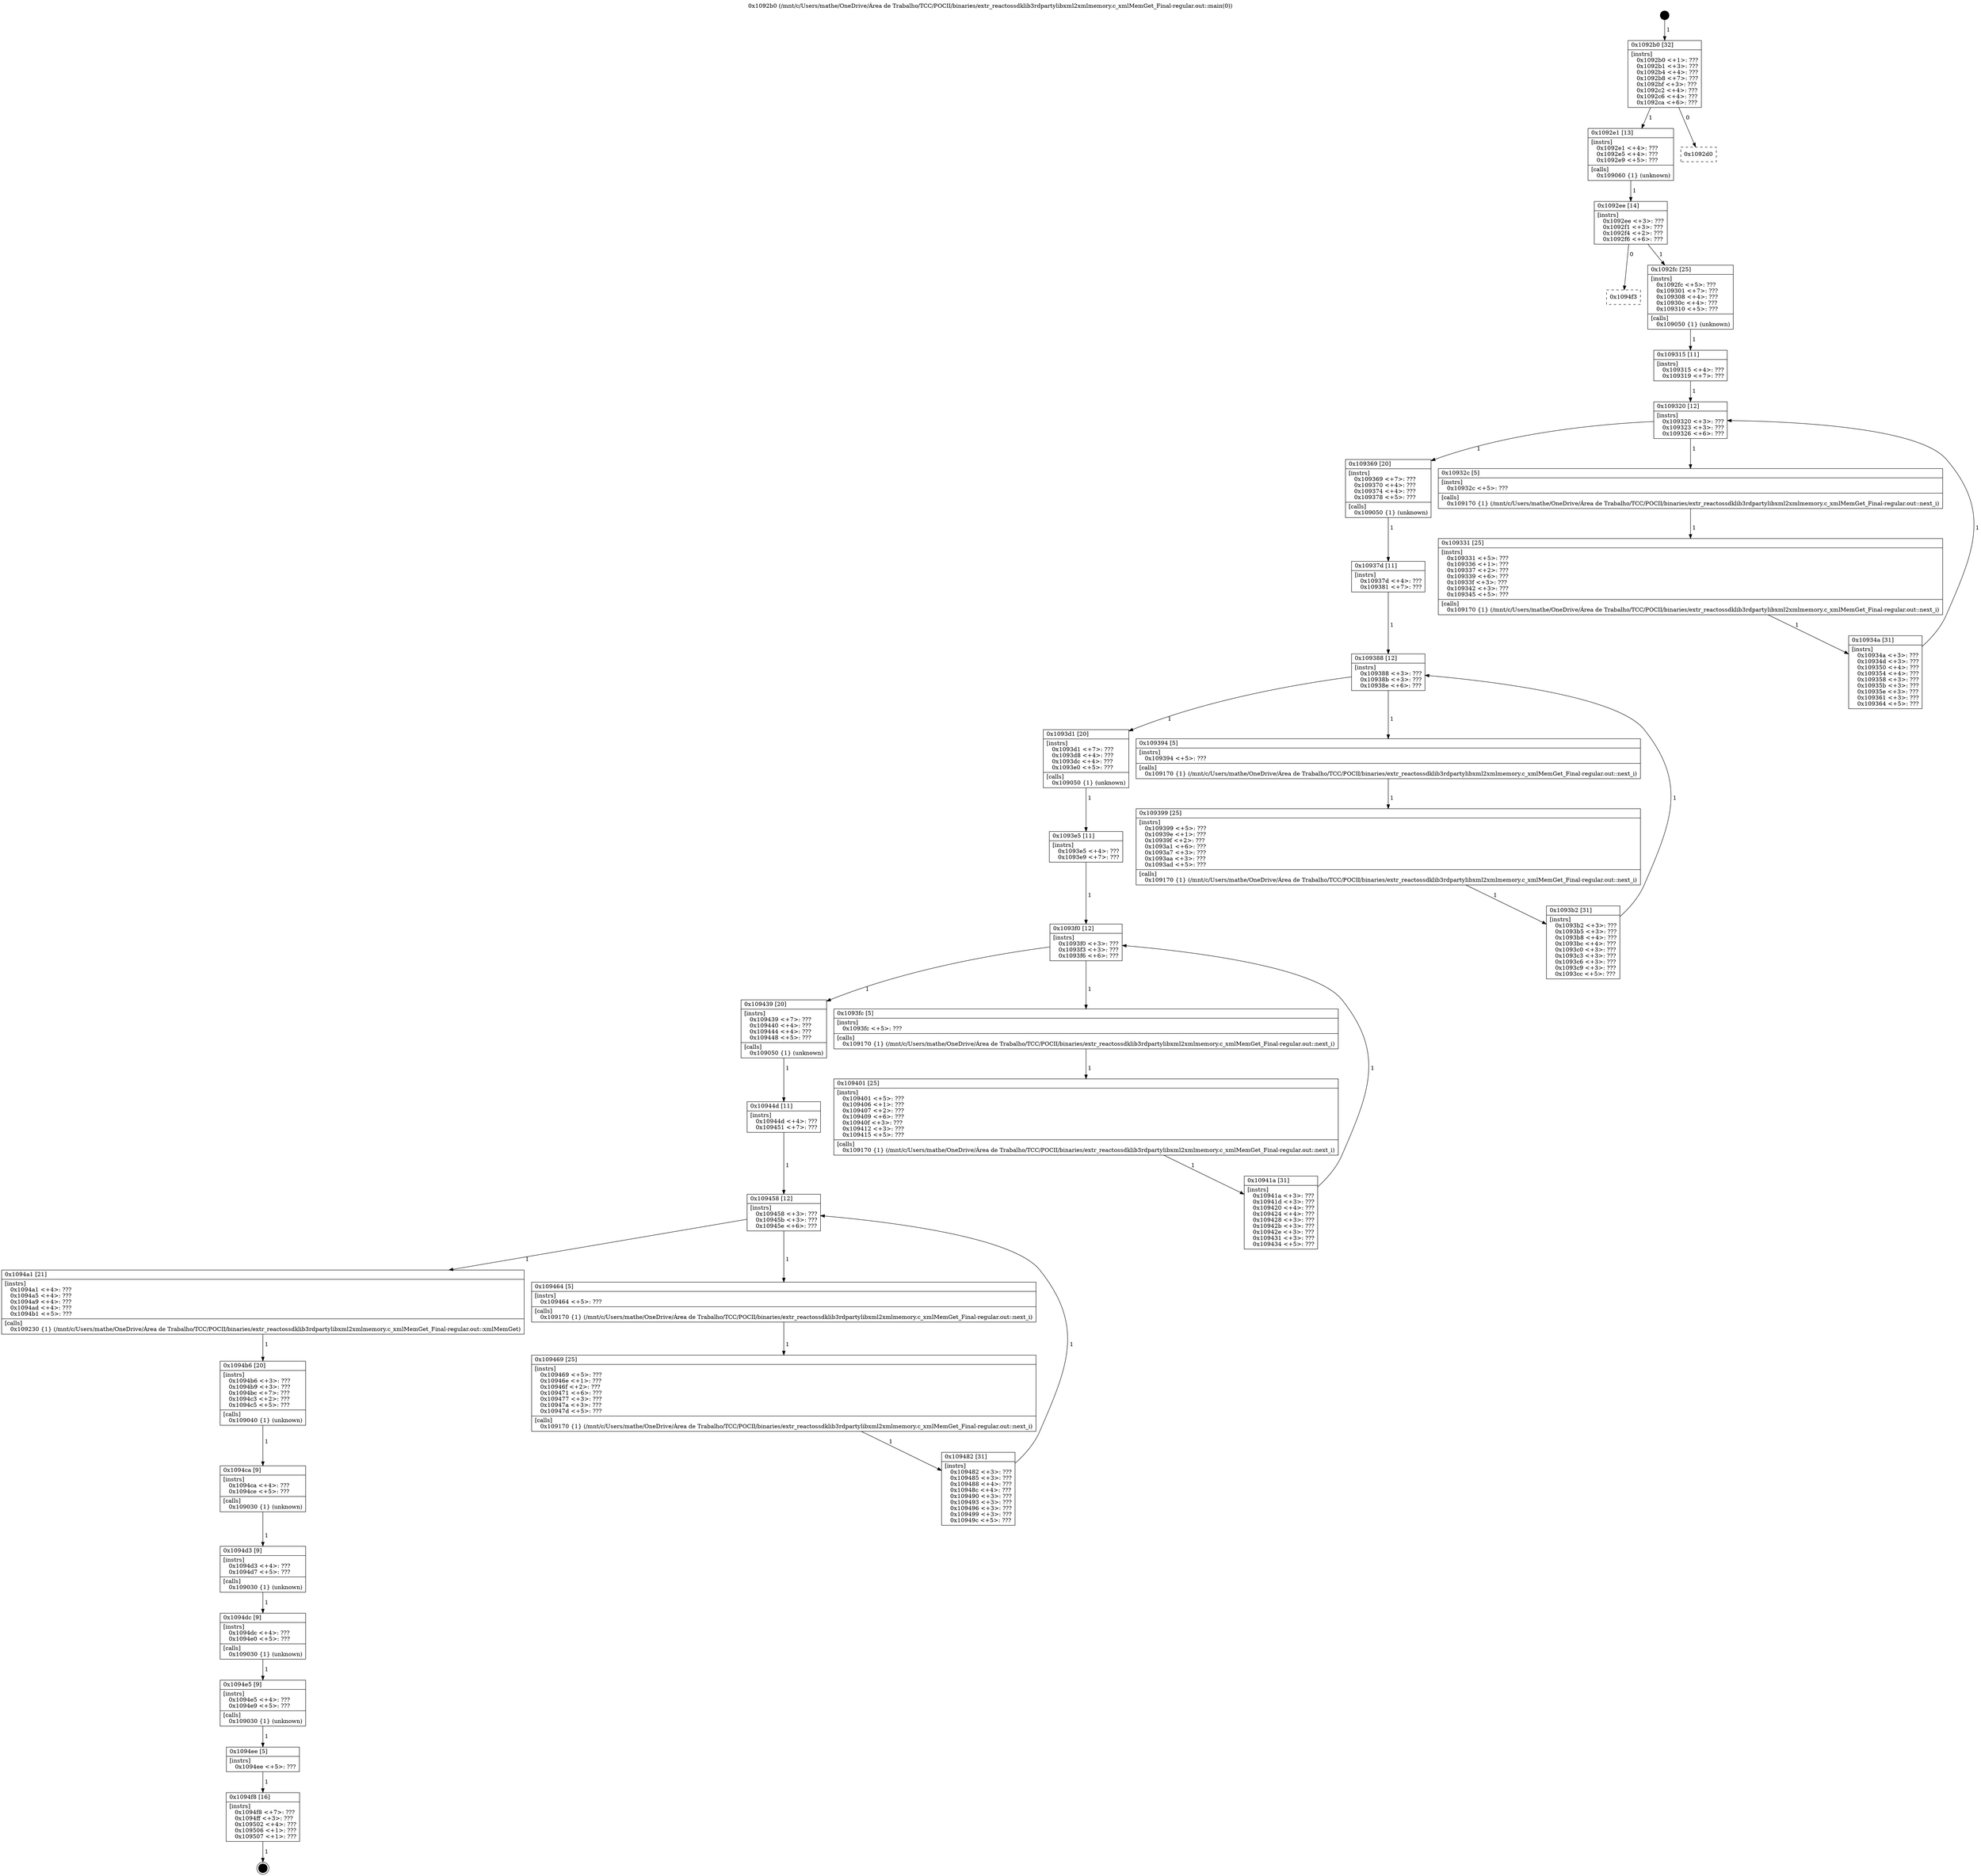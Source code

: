 digraph "0x1092b0" {
  label = "0x1092b0 (/mnt/c/Users/mathe/OneDrive/Área de Trabalho/TCC/POCII/binaries/extr_reactossdklib3rdpartylibxml2xmlmemory.c_xmlMemGet_Final-regular.out::main(0))"
  labelloc = "t"
  node[shape=record]

  Entry [label="",width=0.3,height=0.3,shape=circle,fillcolor=black,style=filled]
  "0x1092b0" [label="{
     0x1092b0 [32]\l
     | [instrs]\l
     &nbsp;&nbsp;0x1092b0 \<+1\>: ???\l
     &nbsp;&nbsp;0x1092b1 \<+3\>: ???\l
     &nbsp;&nbsp;0x1092b4 \<+4\>: ???\l
     &nbsp;&nbsp;0x1092b8 \<+7\>: ???\l
     &nbsp;&nbsp;0x1092bf \<+3\>: ???\l
     &nbsp;&nbsp;0x1092c2 \<+4\>: ???\l
     &nbsp;&nbsp;0x1092c6 \<+4\>: ???\l
     &nbsp;&nbsp;0x1092ca \<+6\>: ???\l
  }"]
  "0x1092e1" [label="{
     0x1092e1 [13]\l
     | [instrs]\l
     &nbsp;&nbsp;0x1092e1 \<+4\>: ???\l
     &nbsp;&nbsp;0x1092e5 \<+4\>: ???\l
     &nbsp;&nbsp;0x1092e9 \<+5\>: ???\l
     | [calls]\l
     &nbsp;&nbsp;0x109060 \{1\} (unknown)\l
  }"]
  "0x1092d0" [label="{
     0x1092d0\l
  }", style=dashed]
  "0x1092ee" [label="{
     0x1092ee [14]\l
     | [instrs]\l
     &nbsp;&nbsp;0x1092ee \<+3\>: ???\l
     &nbsp;&nbsp;0x1092f1 \<+3\>: ???\l
     &nbsp;&nbsp;0x1092f4 \<+2\>: ???\l
     &nbsp;&nbsp;0x1092f6 \<+6\>: ???\l
  }"]
  "0x1094f3" [label="{
     0x1094f3\l
  }", style=dashed]
  "0x1092fc" [label="{
     0x1092fc [25]\l
     | [instrs]\l
     &nbsp;&nbsp;0x1092fc \<+5\>: ???\l
     &nbsp;&nbsp;0x109301 \<+7\>: ???\l
     &nbsp;&nbsp;0x109308 \<+4\>: ???\l
     &nbsp;&nbsp;0x10930c \<+4\>: ???\l
     &nbsp;&nbsp;0x109310 \<+5\>: ???\l
     | [calls]\l
     &nbsp;&nbsp;0x109050 \{1\} (unknown)\l
  }"]
  Exit [label="",width=0.3,height=0.3,shape=circle,fillcolor=black,style=filled,peripheries=2]
  "0x109320" [label="{
     0x109320 [12]\l
     | [instrs]\l
     &nbsp;&nbsp;0x109320 \<+3\>: ???\l
     &nbsp;&nbsp;0x109323 \<+3\>: ???\l
     &nbsp;&nbsp;0x109326 \<+6\>: ???\l
  }"]
  "0x109369" [label="{
     0x109369 [20]\l
     | [instrs]\l
     &nbsp;&nbsp;0x109369 \<+7\>: ???\l
     &nbsp;&nbsp;0x109370 \<+4\>: ???\l
     &nbsp;&nbsp;0x109374 \<+4\>: ???\l
     &nbsp;&nbsp;0x109378 \<+5\>: ???\l
     | [calls]\l
     &nbsp;&nbsp;0x109050 \{1\} (unknown)\l
  }"]
  "0x10932c" [label="{
     0x10932c [5]\l
     | [instrs]\l
     &nbsp;&nbsp;0x10932c \<+5\>: ???\l
     | [calls]\l
     &nbsp;&nbsp;0x109170 \{1\} (/mnt/c/Users/mathe/OneDrive/Área de Trabalho/TCC/POCII/binaries/extr_reactossdklib3rdpartylibxml2xmlmemory.c_xmlMemGet_Final-regular.out::next_i)\l
  }"]
  "0x109331" [label="{
     0x109331 [25]\l
     | [instrs]\l
     &nbsp;&nbsp;0x109331 \<+5\>: ???\l
     &nbsp;&nbsp;0x109336 \<+1\>: ???\l
     &nbsp;&nbsp;0x109337 \<+2\>: ???\l
     &nbsp;&nbsp;0x109339 \<+6\>: ???\l
     &nbsp;&nbsp;0x10933f \<+3\>: ???\l
     &nbsp;&nbsp;0x109342 \<+3\>: ???\l
     &nbsp;&nbsp;0x109345 \<+5\>: ???\l
     | [calls]\l
     &nbsp;&nbsp;0x109170 \{1\} (/mnt/c/Users/mathe/OneDrive/Área de Trabalho/TCC/POCII/binaries/extr_reactossdklib3rdpartylibxml2xmlmemory.c_xmlMemGet_Final-regular.out::next_i)\l
  }"]
  "0x10934a" [label="{
     0x10934a [31]\l
     | [instrs]\l
     &nbsp;&nbsp;0x10934a \<+3\>: ???\l
     &nbsp;&nbsp;0x10934d \<+3\>: ???\l
     &nbsp;&nbsp;0x109350 \<+4\>: ???\l
     &nbsp;&nbsp;0x109354 \<+4\>: ???\l
     &nbsp;&nbsp;0x109358 \<+3\>: ???\l
     &nbsp;&nbsp;0x10935b \<+3\>: ???\l
     &nbsp;&nbsp;0x10935e \<+3\>: ???\l
     &nbsp;&nbsp;0x109361 \<+3\>: ???\l
     &nbsp;&nbsp;0x109364 \<+5\>: ???\l
  }"]
  "0x109315" [label="{
     0x109315 [11]\l
     | [instrs]\l
     &nbsp;&nbsp;0x109315 \<+4\>: ???\l
     &nbsp;&nbsp;0x109319 \<+7\>: ???\l
  }"]
  "0x109388" [label="{
     0x109388 [12]\l
     | [instrs]\l
     &nbsp;&nbsp;0x109388 \<+3\>: ???\l
     &nbsp;&nbsp;0x10938b \<+3\>: ???\l
     &nbsp;&nbsp;0x10938e \<+6\>: ???\l
  }"]
  "0x1093d1" [label="{
     0x1093d1 [20]\l
     | [instrs]\l
     &nbsp;&nbsp;0x1093d1 \<+7\>: ???\l
     &nbsp;&nbsp;0x1093d8 \<+4\>: ???\l
     &nbsp;&nbsp;0x1093dc \<+4\>: ???\l
     &nbsp;&nbsp;0x1093e0 \<+5\>: ???\l
     | [calls]\l
     &nbsp;&nbsp;0x109050 \{1\} (unknown)\l
  }"]
  "0x109394" [label="{
     0x109394 [5]\l
     | [instrs]\l
     &nbsp;&nbsp;0x109394 \<+5\>: ???\l
     | [calls]\l
     &nbsp;&nbsp;0x109170 \{1\} (/mnt/c/Users/mathe/OneDrive/Área de Trabalho/TCC/POCII/binaries/extr_reactossdklib3rdpartylibxml2xmlmemory.c_xmlMemGet_Final-regular.out::next_i)\l
  }"]
  "0x109399" [label="{
     0x109399 [25]\l
     | [instrs]\l
     &nbsp;&nbsp;0x109399 \<+5\>: ???\l
     &nbsp;&nbsp;0x10939e \<+1\>: ???\l
     &nbsp;&nbsp;0x10939f \<+2\>: ???\l
     &nbsp;&nbsp;0x1093a1 \<+6\>: ???\l
     &nbsp;&nbsp;0x1093a7 \<+3\>: ???\l
     &nbsp;&nbsp;0x1093aa \<+3\>: ???\l
     &nbsp;&nbsp;0x1093ad \<+5\>: ???\l
     | [calls]\l
     &nbsp;&nbsp;0x109170 \{1\} (/mnt/c/Users/mathe/OneDrive/Área de Trabalho/TCC/POCII/binaries/extr_reactossdklib3rdpartylibxml2xmlmemory.c_xmlMemGet_Final-regular.out::next_i)\l
  }"]
  "0x1093b2" [label="{
     0x1093b2 [31]\l
     | [instrs]\l
     &nbsp;&nbsp;0x1093b2 \<+3\>: ???\l
     &nbsp;&nbsp;0x1093b5 \<+3\>: ???\l
     &nbsp;&nbsp;0x1093b8 \<+4\>: ???\l
     &nbsp;&nbsp;0x1093bc \<+4\>: ???\l
     &nbsp;&nbsp;0x1093c0 \<+3\>: ???\l
     &nbsp;&nbsp;0x1093c3 \<+3\>: ???\l
     &nbsp;&nbsp;0x1093c6 \<+3\>: ???\l
     &nbsp;&nbsp;0x1093c9 \<+3\>: ???\l
     &nbsp;&nbsp;0x1093cc \<+5\>: ???\l
  }"]
  "0x10937d" [label="{
     0x10937d [11]\l
     | [instrs]\l
     &nbsp;&nbsp;0x10937d \<+4\>: ???\l
     &nbsp;&nbsp;0x109381 \<+7\>: ???\l
  }"]
  "0x1093f0" [label="{
     0x1093f0 [12]\l
     | [instrs]\l
     &nbsp;&nbsp;0x1093f0 \<+3\>: ???\l
     &nbsp;&nbsp;0x1093f3 \<+3\>: ???\l
     &nbsp;&nbsp;0x1093f6 \<+6\>: ???\l
  }"]
  "0x109439" [label="{
     0x109439 [20]\l
     | [instrs]\l
     &nbsp;&nbsp;0x109439 \<+7\>: ???\l
     &nbsp;&nbsp;0x109440 \<+4\>: ???\l
     &nbsp;&nbsp;0x109444 \<+4\>: ???\l
     &nbsp;&nbsp;0x109448 \<+5\>: ???\l
     | [calls]\l
     &nbsp;&nbsp;0x109050 \{1\} (unknown)\l
  }"]
  "0x1093fc" [label="{
     0x1093fc [5]\l
     | [instrs]\l
     &nbsp;&nbsp;0x1093fc \<+5\>: ???\l
     | [calls]\l
     &nbsp;&nbsp;0x109170 \{1\} (/mnt/c/Users/mathe/OneDrive/Área de Trabalho/TCC/POCII/binaries/extr_reactossdklib3rdpartylibxml2xmlmemory.c_xmlMemGet_Final-regular.out::next_i)\l
  }"]
  "0x109401" [label="{
     0x109401 [25]\l
     | [instrs]\l
     &nbsp;&nbsp;0x109401 \<+5\>: ???\l
     &nbsp;&nbsp;0x109406 \<+1\>: ???\l
     &nbsp;&nbsp;0x109407 \<+2\>: ???\l
     &nbsp;&nbsp;0x109409 \<+6\>: ???\l
     &nbsp;&nbsp;0x10940f \<+3\>: ???\l
     &nbsp;&nbsp;0x109412 \<+3\>: ???\l
     &nbsp;&nbsp;0x109415 \<+5\>: ???\l
     | [calls]\l
     &nbsp;&nbsp;0x109170 \{1\} (/mnt/c/Users/mathe/OneDrive/Área de Trabalho/TCC/POCII/binaries/extr_reactossdklib3rdpartylibxml2xmlmemory.c_xmlMemGet_Final-regular.out::next_i)\l
  }"]
  "0x10941a" [label="{
     0x10941a [31]\l
     | [instrs]\l
     &nbsp;&nbsp;0x10941a \<+3\>: ???\l
     &nbsp;&nbsp;0x10941d \<+3\>: ???\l
     &nbsp;&nbsp;0x109420 \<+4\>: ???\l
     &nbsp;&nbsp;0x109424 \<+4\>: ???\l
     &nbsp;&nbsp;0x109428 \<+3\>: ???\l
     &nbsp;&nbsp;0x10942b \<+3\>: ???\l
     &nbsp;&nbsp;0x10942e \<+3\>: ???\l
     &nbsp;&nbsp;0x109431 \<+3\>: ???\l
     &nbsp;&nbsp;0x109434 \<+5\>: ???\l
  }"]
  "0x1093e5" [label="{
     0x1093e5 [11]\l
     | [instrs]\l
     &nbsp;&nbsp;0x1093e5 \<+4\>: ???\l
     &nbsp;&nbsp;0x1093e9 \<+7\>: ???\l
  }"]
  "0x109458" [label="{
     0x109458 [12]\l
     | [instrs]\l
     &nbsp;&nbsp;0x109458 \<+3\>: ???\l
     &nbsp;&nbsp;0x10945b \<+3\>: ???\l
     &nbsp;&nbsp;0x10945e \<+6\>: ???\l
  }"]
  "0x1094a1" [label="{
     0x1094a1 [21]\l
     | [instrs]\l
     &nbsp;&nbsp;0x1094a1 \<+4\>: ???\l
     &nbsp;&nbsp;0x1094a5 \<+4\>: ???\l
     &nbsp;&nbsp;0x1094a9 \<+4\>: ???\l
     &nbsp;&nbsp;0x1094ad \<+4\>: ???\l
     &nbsp;&nbsp;0x1094b1 \<+5\>: ???\l
     | [calls]\l
     &nbsp;&nbsp;0x109230 \{1\} (/mnt/c/Users/mathe/OneDrive/Área de Trabalho/TCC/POCII/binaries/extr_reactossdklib3rdpartylibxml2xmlmemory.c_xmlMemGet_Final-regular.out::xmlMemGet)\l
  }"]
  "0x109464" [label="{
     0x109464 [5]\l
     | [instrs]\l
     &nbsp;&nbsp;0x109464 \<+5\>: ???\l
     | [calls]\l
     &nbsp;&nbsp;0x109170 \{1\} (/mnt/c/Users/mathe/OneDrive/Área de Trabalho/TCC/POCII/binaries/extr_reactossdklib3rdpartylibxml2xmlmemory.c_xmlMemGet_Final-regular.out::next_i)\l
  }"]
  "0x109469" [label="{
     0x109469 [25]\l
     | [instrs]\l
     &nbsp;&nbsp;0x109469 \<+5\>: ???\l
     &nbsp;&nbsp;0x10946e \<+1\>: ???\l
     &nbsp;&nbsp;0x10946f \<+2\>: ???\l
     &nbsp;&nbsp;0x109471 \<+6\>: ???\l
     &nbsp;&nbsp;0x109477 \<+3\>: ???\l
     &nbsp;&nbsp;0x10947a \<+3\>: ???\l
     &nbsp;&nbsp;0x10947d \<+5\>: ???\l
     | [calls]\l
     &nbsp;&nbsp;0x109170 \{1\} (/mnt/c/Users/mathe/OneDrive/Área de Trabalho/TCC/POCII/binaries/extr_reactossdklib3rdpartylibxml2xmlmemory.c_xmlMemGet_Final-regular.out::next_i)\l
  }"]
  "0x109482" [label="{
     0x109482 [31]\l
     | [instrs]\l
     &nbsp;&nbsp;0x109482 \<+3\>: ???\l
     &nbsp;&nbsp;0x109485 \<+3\>: ???\l
     &nbsp;&nbsp;0x109488 \<+4\>: ???\l
     &nbsp;&nbsp;0x10948c \<+4\>: ???\l
     &nbsp;&nbsp;0x109490 \<+3\>: ???\l
     &nbsp;&nbsp;0x109493 \<+3\>: ???\l
     &nbsp;&nbsp;0x109496 \<+3\>: ???\l
     &nbsp;&nbsp;0x109499 \<+3\>: ???\l
     &nbsp;&nbsp;0x10949c \<+5\>: ???\l
  }"]
  "0x10944d" [label="{
     0x10944d [11]\l
     | [instrs]\l
     &nbsp;&nbsp;0x10944d \<+4\>: ???\l
     &nbsp;&nbsp;0x109451 \<+7\>: ???\l
  }"]
  "0x1094b6" [label="{
     0x1094b6 [20]\l
     | [instrs]\l
     &nbsp;&nbsp;0x1094b6 \<+3\>: ???\l
     &nbsp;&nbsp;0x1094b9 \<+3\>: ???\l
     &nbsp;&nbsp;0x1094bc \<+7\>: ???\l
     &nbsp;&nbsp;0x1094c3 \<+2\>: ???\l
     &nbsp;&nbsp;0x1094c5 \<+5\>: ???\l
     | [calls]\l
     &nbsp;&nbsp;0x109040 \{1\} (unknown)\l
  }"]
  "0x1094ca" [label="{
     0x1094ca [9]\l
     | [instrs]\l
     &nbsp;&nbsp;0x1094ca \<+4\>: ???\l
     &nbsp;&nbsp;0x1094ce \<+5\>: ???\l
     | [calls]\l
     &nbsp;&nbsp;0x109030 \{1\} (unknown)\l
  }"]
  "0x1094d3" [label="{
     0x1094d3 [9]\l
     | [instrs]\l
     &nbsp;&nbsp;0x1094d3 \<+4\>: ???\l
     &nbsp;&nbsp;0x1094d7 \<+5\>: ???\l
     | [calls]\l
     &nbsp;&nbsp;0x109030 \{1\} (unknown)\l
  }"]
  "0x1094dc" [label="{
     0x1094dc [9]\l
     | [instrs]\l
     &nbsp;&nbsp;0x1094dc \<+4\>: ???\l
     &nbsp;&nbsp;0x1094e0 \<+5\>: ???\l
     | [calls]\l
     &nbsp;&nbsp;0x109030 \{1\} (unknown)\l
  }"]
  "0x1094e5" [label="{
     0x1094e5 [9]\l
     | [instrs]\l
     &nbsp;&nbsp;0x1094e5 \<+4\>: ???\l
     &nbsp;&nbsp;0x1094e9 \<+5\>: ???\l
     | [calls]\l
     &nbsp;&nbsp;0x109030 \{1\} (unknown)\l
  }"]
  "0x1094ee" [label="{
     0x1094ee [5]\l
     | [instrs]\l
     &nbsp;&nbsp;0x1094ee \<+5\>: ???\l
  }"]
  "0x1094f8" [label="{
     0x1094f8 [16]\l
     | [instrs]\l
     &nbsp;&nbsp;0x1094f8 \<+7\>: ???\l
     &nbsp;&nbsp;0x1094ff \<+3\>: ???\l
     &nbsp;&nbsp;0x109502 \<+4\>: ???\l
     &nbsp;&nbsp;0x109506 \<+1\>: ???\l
     &nbsp;&nbsp;0x109507 \<+1\>: ???\l
  }"]
  Entry -> "0x1092b0" [label=" 1"]
  "0x1092b0" -> "0x1092e1" [label=" 1"]
  "0x1092b0" -> "0x1092d0" [label=" 0"]
  "0x1092e1" -> "0x1092ee" [label=" 1"]
  "0x1092ee" -> "0x1094f3" [label=" 0"]
  "0x1092ee" -> "0x1092fc" [label=" 1"]
  "0x1094f8" -> Exit [label=" 1"]
  "0x1092fc" -> "0x109315" [label=" 1"]
  "0x109320" -> "0x109369" [label=" 1"]
  "0x109320" -> "0x10932c" [label=" 1"]
  "0x10932c" -> "0x109331" [label=" 1"]
  "0x109331" -> "0x10934a" [label=" 1"]
  "0x109315" -> "0x109320" [label=" 1"]
  "0x10934a" -> "0x109320" [label=" 1"]
  "0x109369" -> "0x10937d" [label=" 1"]
  "0x109388" -> "0x1093d1" [label=" 1"]
  "0x109388" -> "0x109394" [label=" 1"]
  "0x109394" -> "0x109399" [label=" 1"]
  "0x109399" -> "0x1093b2" [label=" 1"]
  "0x10937d" -> "0x109388" [label=" 1"]
  "0x1093b2" -> "0x109388" [label=" 1"]
  "0x1093d1" -> "0x1093e5" [label=" 1"]
  "0x1093f0" -> "0x109439" [label=" 1"]
  "0x1093f0" -> "0x1093fc" [label=" 1"]
  "0x1093fc" -> "0x109401" [label=" 1"]
  "0x109401" -> "0x10941a" [label=" 1"]
  "0x1093e5" -> "0x1093f0" [label=" 1"]
  "0x10941a" -> "0x1093f0" [label=" 1"]
  "0x109439" -> "0x10944d" [label=" 1"]
  "0x109458" -> "0x1094a1" [label=" 1"]
  "0x109458" -> "0x109464" [label=" 1"]
  "0x109464" -> "0x109469" [label=" 1"]
  "0x109469" -> "0x109482" [label=" 1"]
  "0x10944d" -> "0x109458" [label=" 1"]
  "0x109482" -> "0x109458" [label=" 1"]
  "0x1094a1" -> "0x1094b6" [label=" 1"]
  "0x1094b6" -> "0x1094ca" [label=" 1"]
  "0x1094ca" -> "0x1094d3" [label=" 1"]
  "0x1094d3" -> "0x1094dc" [label=" 1"]
  "0x1094dc" -> "0x1094e5" [label=" 1"]
  "0x1094e5" -> "0x1094ee" [label=" 1"]
  "0x1094ee" -> "0x1094f8" [label=" 1"]
}
